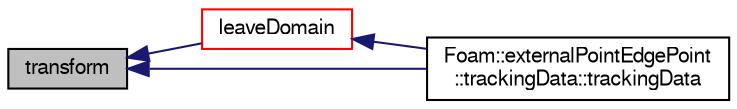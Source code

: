 digraph "transform"
{
  bgcolor="transparent";
  edge [fontname="FreeSans",fontsize="10",labelfontname="FreeSans",labelfontsize="10"];
  node [fontname="FreeSans",fontsize="10",shape=record];
  rankdir="LR";
  Node68 [label="transform",height=0.2,width=0.4,color="black", fillcolor="grey75", style="filled", fontcolor="black"];
  Node68 -> Node69 [dir="back",color="midnightblue",fontsize="10",style="solid",fontname="FreeSans"];
  Node69 [label="leaveDomain",height=0.2,width=0.4,color="red",URL="$a29538.html#abca1a09f7512f3e437e9dad338f17f12",tooltip="Convert origin to relative vector to leaving point. "];
  Node69 -> Node71 [dir="back",color="midnightblue",fontsize="10",style="solid",fontname="FreeSans"];
  Node71 [label="Foam::externalPointEdgePoint\l::trackingData::trackingData",height=0.2,width=0.4,color="black",URL="$a29542.html#a2700ae22fe241ff633f4e1862d18260b"];
  Node68 -> Node71 [dir="back",color="midnightblue",fontsize="10",style="solid",fontname="FreeSans"];
}
